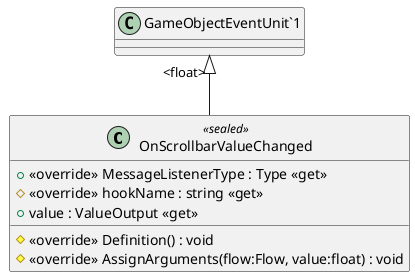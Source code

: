 @startuml
class OnScrollbarValueChanged <<sealed>> {
    + <<override>> MessageListenerType : Type <<get>>
    # <<override>> hookName : string <<get>>
    + value : ValueOutput <<get>>
    # <<override>> Definition() : void
    # <<override>> AssignArguments(flow:Flow, value:float) : void
}
"GameObjectEventUnit`1" "<float>" <|-- OnScrollbarValueChanged
@enduml
